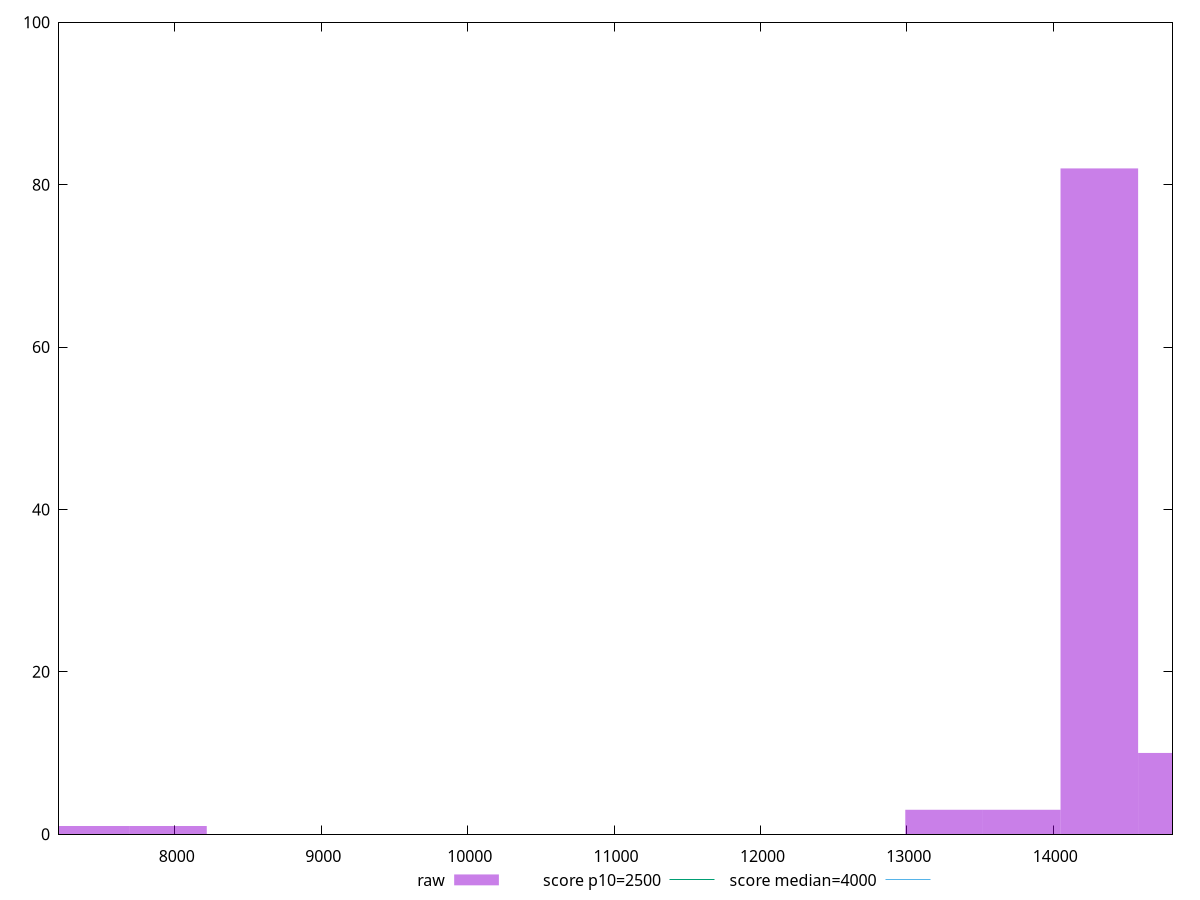 reset

$raw <<EOF
7952.760479275918 1
7422.576447324191 1
14314.968862696653 82
13784.784830744926 3
14845.152894648381 10
13254.600798793197 3
EOF

set key outside below
set boxwidth 530.1840319517279
set xrange [7208.4749999999985:14814.8325]
set yrange [0:100]
set trange [0:100]
set style fill transparent solid 0.5 noborder

set parametric
set terminal svg size 640, 490 enhanced background rgb 'white'
set output "report_00019_2021-02-10T18-14-37.922Z//largest-contentful-paint/samples/pages/raw/histogram.svg"

plot $raw title "raw" with boxes, \
     2500,t title "score p10=2500", \
     4000,t title "score median=4000"

reset
